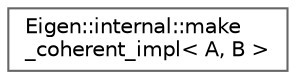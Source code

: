 digraph "类继承关系图"
{
 // LATEX_PDF_SIZE
  bgcolor="transparent";
  edge [fontname=Helvetica,fontsize=10,labelfontname=Helvetica,labelfontsize=10];
  node [fontname=Helvetica,fontsize=10,shape=box,height=0.2,width=0.4];
  rankdir="LR";
  Node0 [id="Node000000",label="Eigen::internal::make\l_coherent_impl\< A, B \>",height=0.2,width=0.4,color="grey40", fillcolor="white", style="filled",URL="$struct_eigen_1_1internal_1_1make__coherent__impl.html",tooltip=" "];
}

